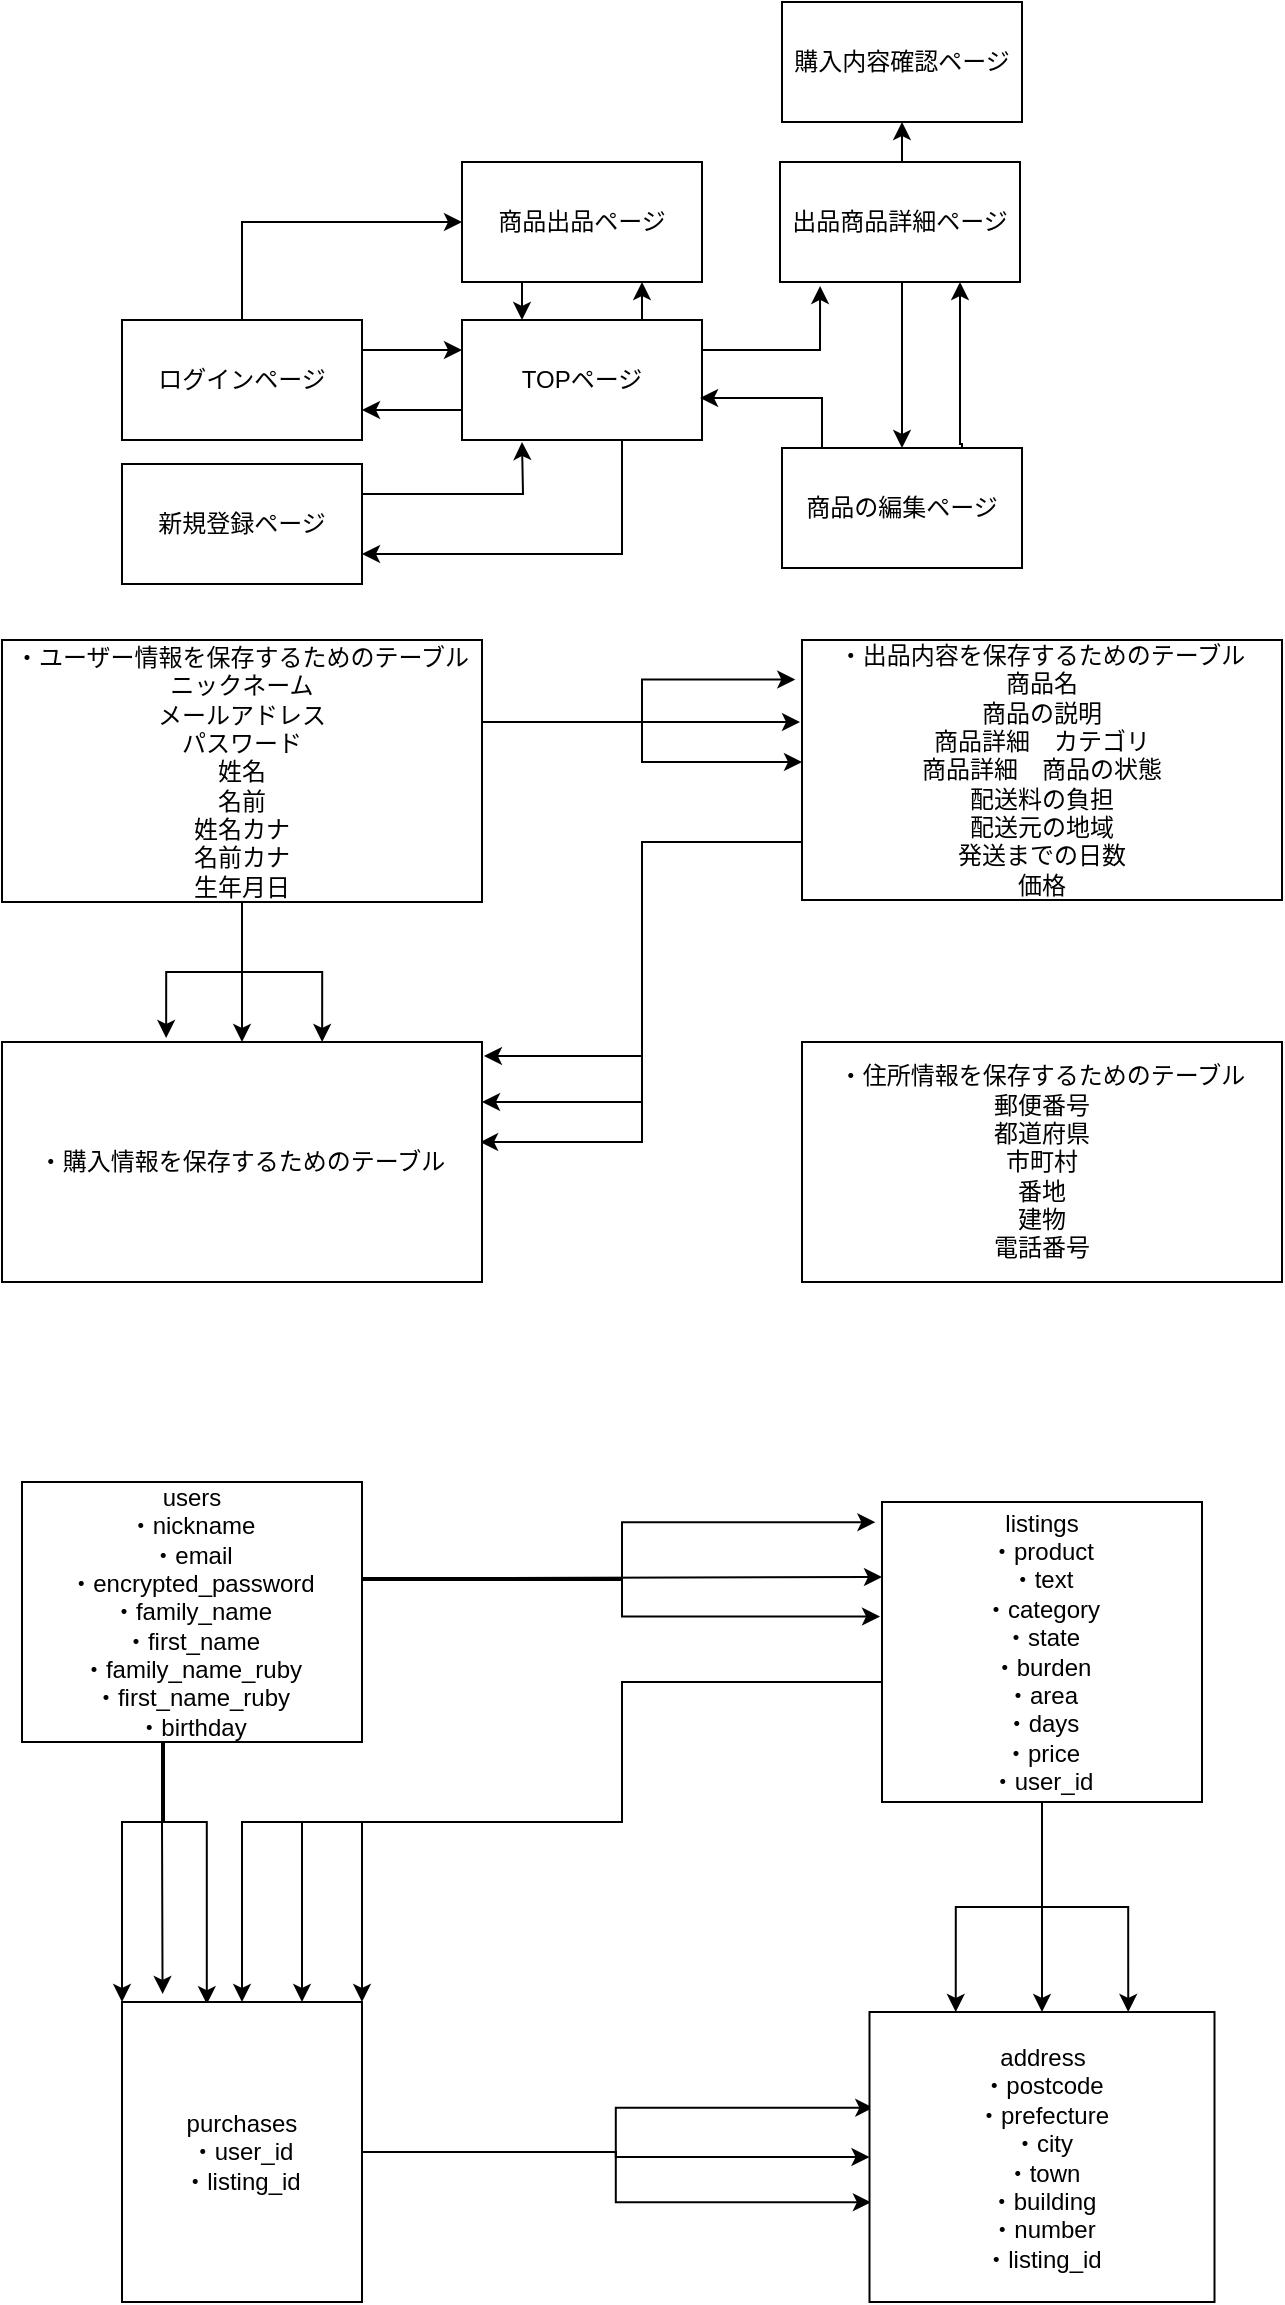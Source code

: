 <mxfile version="13.10.0" type="embed">
    <diagram id="2vZLl4gNxZCsI1w-cQxB" name="ページ1">
        <mxGraphModel dx="781" dy="684" grid="1" gridSize="10" guides="1" tooltips="1" connect="1" arrows="1" fold="1" page="1" pageScale="1" pageWidth="827" pageHeight="1169" math="0" shadow="0">
            <root>
                <mxCell id="0"/>
                <mxCell id="1" parent="0"/>
                <mxCell id="35" style="edgeStyle=orthogonalEdgeStyle;rounded=0;orthogonalLoop=1;jettySize=auto;html=1;exitX=0;exitY=0.75;exitDx=0;exitDy=0;entryX=1;entryY=0.75;entryDx=0;entryDy=0;" parent="1" source="5" target="8" edge="1">
                    <mxGeometry relative="1" as="geometry"/>
                </mxCell>
                <mxCell id="36" style="edgeStyle=orthogonalEdgeStyle;rounded=0;orthogonalLoop=1;jettySize=auto;html=1;exitX=0.75;exitY=0;exitDx=0;exitDy=0;entryX=0.75;entryY=1;entryDx=0;entryDy=0;" parent="1" source="5" target="9" edge="1">
                    <mxGeometry relative="1" as="geometry"/>
                </mxCell>
                <mxCell id="53" style="edgeStyle=orthogonalEdgeStyle;rounded=0;orthogonalLoop=1;jettySize=auto;html=1;exitX=0.75;exitY=1;exitDx=0;exitDy=0;entryX=1;entryY=0.75;entryDx=0;entryDy=0;" parent="1" source="5" target="7" edge="1">
                    <mxGeometry relative="1" as="geometry">
                        <Array as="points">
                            <mxPoint x="350" y="219"/>
                            <mxPoint x="350" y="276"/>
                        </Array>
                    </mxGeometry>
                </mxCell>
                <mxCell id="54" style="edgeStyle=orthogonalEdgeStyle;rounded=0;orthogonalLoop=1;jettySize=auto;html=1;exitX=1;exitY=0.25;exitDx=0;exitDy=0;entryX=0.167;entryY=1.033;entryDx=0;entryDy=0;entryPerimeter=0;" parent="1" source="5" target="11" edge="1">
                    <mxGeometry relative="1" as="geometry"/>
                </mxCell>
                <mxCell id="5" value="TOPページ" style="rounded=0;whiteSpace=wrap;html=1;" parent="1" vertex="1">
                    <mxGeometry x="270" y="159" width="120" height="60" as="geometry"/>
                </mxCell>
                <mxCell id="52" style="edgeStyle=orthogonalEdgeStyle;rounded=0;orthogonalLoop=1;jettySize=auto;html=1;exitX=1;exitY=0.25;exitDx=0;exitDy=0;" parent="1" source="7" edge="1">
                    <mxGeometry relative="1" as="geometry">
                        <mxPoint x="300" y="220" as="targetPoint"/>
                    </mxGeometry>
                </mxCell>
                <mxCell id="7" value="新規登録ページ" style="rounded=0;whiteSpace=wrap;html=1;" parent="1" vertex="1">
                    <mxGeometry x="100" y="231" width="120" height="60" as="geometry"/>
                </mxCell>
                <mxCell id="17" style="edgeStyle=orthogonalEdgeStyle;rounded=0;orthogonalLoop=1;jettySize=auto;html=1;exitX=0.5;exitY=0;exitDx=0;exitDy=0;entryX=0;entryY=0.5;entryDx=0;entryDy=0;" parent="1" source="8" target="9" edge="1">
                    <mxGeometry relative="1" as="geometry"/>
                </mxCell>
                <mxCell id="21" style="edgeStyle=orthogonalEdgeStyle;rounded=0;orthogonalLoop=1;jettySize=auto;html=1;exitX=1;exitY=0.25;exitDx=0;exitDy=0;entryX=0;entryY=0.25;entryDx=0;entryDy=0;" parent="1" source="8" target="5" edge="1">
                    <mxGeometry relative="1" as="geometry"/>
                </mxCell>
                <mxCell id="8" value="ログインページ" style="whiteSpace=wrap;html=1;" parent="1" vertex="1">
                    <mxGeometry x="100" y="159" width="120" height="60" as="geometry"/>
                </mxCell>
                <mxCell id="20" style="edgeStyle=orthogonalEdgeStyle;rounded=0;orthogonalLoop=1;jettySize=auto;html=1;exitX=0.25;exitY=1;exitDx=0;exitDy=0;entryX=0.25;entryY=0;entryDx=0;entryDy=0;" parent="1" source="9" target="5" edge="1">
                    <mxGeometry relative="1" as="geometry"/>
                </mxCell>
                <mxCell id="9" value="商品出品ページ" style="whiteSpace=wrap;html=1;" parent="1" vertex="1">
                    <mxGeometry x="270" y="80" width="120" height="60" as="geometry"/>
                </mxCell>
                <mxCell id="28" style="edgeStyle=orthogonalEdgeStyle;rounded=0;orthogonalLoop=1;jettySize=auto;html=1;exitX=0.5;exitY=0;exitDx=0;exitDy=0;entryX=0.5;entryY=1;entryDx=0;entryDy=0;" parent="1" source="11" target="12" edge="1">
                    <mxGeometry relative="1" as="geometry"/>
                </mxCell>
                <mxCell id="30" style="edgeStyle=orthogonalEdgeStyle;rounded=0;orthogonalLoop=1;jettySize=auto;html=1;exitX=0.5;exitY=1;exitDx=0;exitDy=0;entryX=0.5;entryY=0;entryDx=0;entryDy=0;" parent="1" source="11" target="13" edge="1">
                    <mxGeometry relative="1" as="geometry">
                        <Array as="points">
                            <mxPoint x="490" y="160"/>
                            <mxPoint x="490" y="270"/>
                        </Array>
                    </mxGeometry>
                </mxCell>
                <mxCell id="11" value="出品商品詳細ページ" style="whiteSpace=wrap;html=1;" parent="1" vertex="1">
                    <mxGeometry x="429" y="80" width="120" height="60" as="geometry"/>
                </mxCell>
                <mxCell id="12" value="購入内容確認ページ" style="whiteSpace=wrap;html=1;" parent="1" vertex="1">
                    <mxGeometry x="430" width="120" height="60" as="geometry"/>
                </mxCell>
                <mxCell id="37" style="edgeStyle=orthogonalEdgeStyle;rounded=0;orthogonalLoop=1;jettySize=auto;html=1;exitX=0.75;exitY=0;exitDx=0;exitDy=0;entryX=0.75;entryY=1;entryDx=0;entryDy=0;" parent="1" source="13" target="11" edge="1">
                    <mxGeometry relative="1" as="geometry">
                        <Array as="points">
                            <mxPoint x="519" y="221"/>
                        </Array>
                    </mxGeometry>
                </mxCell>
                <mxCell id="55" style="edgeStyle=orthogonalEdgeStyle;rounded=0;orthogonalLoop=1;jettySize=auto;html=1;exitX=0.25;exitY=0;exitDx=0;exitDy=0;entryX=0.992;entryY=0.65;entryDx=0;entryDy=0;entryPerimeter=0;" parent="1" source="13" target="5" edge="1">
                    <mxGeometry relative="1" as="geometry">
                        <Array as="points">
                            <mxPoint x="450" y="223"/>
                            <mxPoint x="450" y="198"/>
                        </Array>
                    </mxGeometry>
                </mxCell>
                <mxCell id="13" value="商品の編集ページ" style="whiteSpace=wrap;html=1;" parent="1" vertex="1">
                    <mxGeometry x="430" y="223" width="120" height="60" as="geometry"/>
                </mxCell>
                <mxCell id="100" style="edgeStyle=orthogonalEdgeStyle;rounded=0;orthogonalLoop=1;jettySize=auto;html=1;" parent="1" source="38" edge="1">
                    <mxGeometry relative="1" as="geometry">
                        <mxPoint x="439" y="360" as="targetPoint"/>
                        <Array as="points">
                            <mxPoint x="439" y="360"/>
                        </Array>
                    </mxGeometry>
                </mxCell>
                <mxCell id="101" style="edgeStyle=orthogonalEdgeStyle;rounded=0;orthogonalLoop=1;jettySize=auto;html=1;entryX=-0.014;entryY=0.152;entryDx=0;entryDy=0;entryPerimeter=0;" parent="1" source="38" target="39" edge="1">
                    <mxGeometry relative="1" as="geometry">
                        <Array as="points">
                            <mxPoint x="360" y="360"/>
                            <mxPoint x="360" y="339"/>
                        </Array>
                        <mxPoint x="450" y="338" as="targetPoint"/>
                    </mxGeometry>
                </mxCell>
                <mxCell id="102" style="edgeStyle=orthogonalEdgeStyle;rounded=0;orthogonalLoop=1;jettySize=auto;html=1;" parent="1" source="38" target="39" edge="1">
                    <mxGeometry relative="1" as="geometry">
                        <mxPoint x="430" y="380" as="targetPoint"/>
                        <Array as="points">
                            <mxPoint x="360" y="360"/>
                            <mxPoint x="360" y="380"/>
                        </Array>
                    </mxGeometry>
                </mxCell>
                <mxCell id="103" style="edgeStyle=orthogonalEdgeStyle;rounded=0;orthogonalLoop=1;jettySize=auto;html=1;entryX=0.5;entryY=0;entryDx=0;entryDy=0;" parent="1" source="38" target="45" edge="1">
                    <mxGeometry relative="1" as="geometry"/>
                </mxCell>
                <mxCell id="104" style="edgeStyle=orthogonalEdgeStyle;rounded=0;orthogonalLoop=1;jettySize=auto;html=1;entryX=0.667;entryY=0;entryDx=0;entryDy=0;entryPerimeter=0;" parent="1" source="38" target="45" edge="1">
                    <mxGeometry relative="1" as="geometry">
                        <mxPoint x="200" y="515" as="targetPoint"/>
                    </mxGeometry>
                </mxCell>
                <mxCell id="105" style="edgeStyle=orthogonalEdgeStyle;rounded=0;orthogonalLoop=1;jettySize=auto;html=1;entryX=0.342;entryY=-0.017;entryDx=0;entryDy=0;entryPerimeter=0;" parent="1" source="38" target="45" edge="1">
                    <mxGeometry relative="1" as="geometry"/>
                </mxCell>
                <mxCell id="38" value="・ユーザー情報を保存するためのテーブル&lt;br&gt;ニックネーム&lt;br&gt;メールアドレス&lt;br&gt;パスワード&lt;br&gt;姓名&lt;br&gt;名前&lt;br&gt;姓名カナ&lt;br&gt;名前カナ&lt;br&gt;生年月日" style="whiteSpace=wrap;html=1;" parent="1" vertex="1">
                    <mxGeometry x="40" y="319" width="240" height="131" as="geometry"/>
                </mxCell>
                <mxCell id="107" style="edgeStyle=orthogonalEdgeStyle;rounded=0;orthogonalLoop=1;jettySize=auto;html=1;entryX=1;entryY=0.25;entryDx=0;entryDy=0;" parent="1" source="39" target="45" edge="1">
                    <mxGeometry relative="1" as="geometry">
                        <Array as="points">
                            <mxPoint x="360" y="420"/>
                            <mxPoint x="360" y="550"/>
                        </Array>
                    </mxGeometry>
                </mxCell>
                <mxCell id="108" style="edgeStyle=orthogonalEdgeStyle;rounded=0;orthogonalLoop=1;jettySize=auto;html=1;entryX=1.004;entryY=0.058;entryDx=0;entryDy=0;entryPerimeter=0;" parent="1" source="39" target="45" edge="1">
                    <mxGeometry relative="1" as="geometry">
                        <Array as="points">
                            <mxPoint x="360" y="420"/>
                            <mxPoint x="360" y="527"/>
                        </Array>
                    </mxGeometry>
                </mxCell>
                <mxCell id="109" style="edgeStyle=orthogonalEdgeStyle;rounded=0;orthogonalLoop=1;jettySize=auto;html=1;entryX=0.996;entryY=0.417;entryDx=0;entryDy=0;entryPerimeter=0;" parent="1" source="39" target="45" edge="1">
                    <mxGeometry relative="1" as="geometry">
                        <Array as="points">
                            <mxPoint x="360" y="420"/>
                            <mxPoint x="360" y="570"/>
                        </Array>
                    </mxGeometry>
                </mxCell>
                <mxCell id="39" value="・出品内容を保存するためのテーブル&lt;br&gt;商品名&lt;br&gt;商品の説明&lt;br&gt;商品詳細　カテゴリ&lt;br&gt;商品詳細　商品の状態&lt;br&gt;配送料の負担&lt;br&gt;配送元の地域&lt;br&gt;発送までの日数&lt;br&gt;価格" style="whiteSpace=wrap;html=1;" parent="1" vertex="1">
                    <mxGeometry x="440" y="319" width="240" height="130" as="geometry"/>
                </mxCell>
                <mxCell id="45" value="・購入情報を保存するためのテーブル" style="whiteSpace=wrap;html=1;" parent="1" vertex="1">
                    <mxGeometry x="40" y="520" width="240" height="120" as="geometry"/>
                </mxCell>
                <mxCell id="136" style="edgeStyle=orthogonalEdgeStyle;rounded=0;orthogonalLoop=1;jettySize=auto;html=1;entryX=-0.03;entryY=0.074;entryDx=0;entryDy=0;entryPerimeter=0;" edge="1" parent="1">
                    <mxGeometry relative="1" as="geometry">
                        <mxPoint x="220" y="789" as="sourcePoint"/>
                        <mxPoint x="476.7" y="760.1" as="targetPoint"/>
                        <Array as="points">
                            <mxPoint x="350" y="789"/>
                            <mxPoint x="350" y="760"/>
                        </Array>
                    </mxGeometry>
                </mxCell>
                <mxCell id="137" style="edgeStyle=orthogonalEdgeStyle;rounded=0;orthogonalLoop=1;jettySize=auto;html=1;entryX=0;entryY=0.25;entryDx=0;entryDy=0;" edge="1" parent="1" source="49" target="50">
                    <mxGeometry relative="1" as="geometry">
                        <Array as="points">
                            <mxPoint x="290" y="788"/>
                            <mxPoint x="290" y="788"/>
                        </Array>
                    </mxGeometry>
                </mxCell>
                <mxCell id="138" style="edgeStyle=orthogonalEdgeStyle;rounded=0;orthogonalLoop=1;jettySize=auto;html=1;entryX=-0.009;entryY=0.395;entryDx=0;entryDy=0;entryPerimeter=0;" edge="1" parent="1">
                    <mxGeometry relative="1" as="geometry">
                        <mxPoint x="220" y="788" as="sourcePoint"/>
                        <mxPoint x="479.01" y="807.25" as="targetPoint"/>
                        <Array as="points">
                            <mxPoint x="350" y="788"/>
                            <mxPoint x="350" y="807"/>
                        </Array>
                    </mxGeometry>
                </mxCell>
                <mxCell id="139" style="edgeStyle=orthogonalEdgeStyle;rounded=0;orthogonalLoop=1;jettySize=auto;html=1;entryX=0;entryY=0;entryDx=0;entryDy=0;" edge="1" parent="1" source="49" target="51">
                    <mxGeometry relative="1" as="geometry">
                        <Array as="points">
                            <mxPoint x="120" y="910"/>
                            <mxPoint x="100" y="910"/>
                        </Array>
                    </mxGeometry>
                </mxCell>
                <mxCell id="141" style="edgeStyle=orthogonalEdgeStyle;rounded=0;orthogonalLoop=1;jettySize=auto;html=1;entryX=0.345;entryY=0.012;entryDx=0;entryDy=0;entryPerimeter=0;" edge="1" parent="1">
                    <mxGeometry relative="1" as="geometry">
                        <mxPoint x="121" y="870" as="sourcePoint"/>
                        <mxPoint x="142.4" y="1001.08" as="targetPoint"/>
                        <Array as="points">
                            <mxPoint x="121" y="910"/>
                            <mxPoint x="142" y="910"/>
                        </Array>
                    </mxGeometry>
                </mxCell>
                <mxCell id="142" style="edgeStyle=orthogonalEdgeStyle;rounded=0;orthogonalLoop=1;jettySize=auto;html=1;entryX=0.169;entryY=-0.027;entryDx=0;entryDy=0;entryPerimeter=0;" edge="1" parent="1" source="49" target="51">
                    <mxGeometry relative="1" as="geometry">
                        <Array as="points">
                            <mxPoint x="120" y="910"/>
                            <mxPoint x="120" y="910"/>
                        </Array>
                    </mxGeometry>
                </mxCell>
                <mxCell id="49" value="users&lt;br&gt;・nickname&lt;br&gt;・email&lt;br&gt;・encrypted_password&lt;br&gt;・family_name&lt;br&gt;・first_name&lt;br&gt;・family_name_ruby&lt;br&gt;・first_name_ruby&lt;br&gt;・birthday" style="whiteSpace=wrap;html=1;" parent="1" vertex="1">
                    <mxGeometry x="50" y="740" width="170" height="130" as="geometry"/>
                </mxCell>
                <mxCell id="143" style="edgeStyle=orthogonalEdgeStyle;rounded=0;orthogonalLoop=1;jettySize=auto;html=1;entryX=0.5;entryY=0;entryDx=0;entryDy=0;" edge="1" parent="1" source="50" target="51">
                    <mxGeometry relative="1" as="geometry">
                        <Array as="points">
                            <mxPoint x="350" y="840"/>
                            <mxPoint x="350" y="910"/>
                            <mxPoint x="160" y="910"/>
                        </Array>
                    </mxGeometry>
                </mxCell>
                <mxCell id="144" style="edgeStyle=orthogonalEdgeStyle;rounded=0;orthogonalLoop=1;jettySize=auto;html=1;entryX=0.75;entryY=0;entryDx=0;entryDy=0;" edge="1" parent="1" source="50" target="51">
                    <mxGeometry relative="1" as="geometry">
                        <Array as="points">
                            <mxPoint x="350" y="840"/>
                            <mxPoint x="350" y="910"/>
                            <mxPoint x="190" y="910"/>
                        </Array>
                    </mxGeometry>
                </mxCell>
                <mxCell id="145" style="edgeStyle=orthogonalEdgeStyle;rounded=0;orthogonalLoop=1;jettySize=auto;html=1;entryX=1;entryY=0;entryDx=0;entryDy=0;" edge="1" parent="1" source="50" target="51">
                    <mxGeometry relative="1" as="geometry">
                        <Array as="points">
                            <mxPoint x="350" y="840"/>
                            <mxPoint x="350" y="910"/>
                            <mxPoint x="220" y="910"/>
                        </Array>
                    </mxGeometry>
                </mxCell>
                <mxCell id="185" style="edgeStyle=orthogonalEdgeStyle;rounded=0;orthogonalLoop=1;jettySize=auto;html=1;entryX=0.5;entryY=0;entryDx=0;entryDy=0;" edge="1" parent="1" source="50" target="86">
                    <mxGeometry relative="1" as="geometry"/>
                </mxCell>
                <mxCell id="186" style="edgeStyle=orthogonalEdgeStyle;rounded=0;orthogonalLoop=1;jettySize=auto;html=1;entryX=0.75;entryY=0;entryDx=0;entryDy=0;" edge="1" parent="1" source="50" target="86">
                    <mxGeometry relative="1" as="geometry"/>
                </mxCell>
                <mxCell id="187" style="edgeStyle=orthogonalEdgeStyle;rounded=0;orthogonalLoop=1;jettySize=auto;html=1;entryX=0.25;entryY=0;entryDx=0;entryDy=0;" edge="1" parent="1" source="50" target="86">
                    <mxGeometry relative="1" as="geometry"/>
                </mxCell>
                <mxCell id="50" value="listings&lt;br&gt;・product&lt;br&gt;・text&lt;br&gt;・category&lt;br&gt;・state&lt;br&gt;・burden&lt;br&gt;・area&lt;br&gt;・days&lt;br&gt;・price&lt;br&gt;・user_id" style="whiteSpace=wrap;html=1;" parent="1" vertex="1">
                    <mxGeometry x="480" y="750" width="160" height="150" as="geometry"/>
                </mxCell>
                <mxCell id="175" style="edgeStyle=orthogonalEdgeStyle;rounded=0;orthogonalLoop=1;jettySize=auto;html=1;exitX=1;exitY=0.5;exitDx=0;exitDy=0;entryX=0;entryY=0.5;entryDx=0;entryDy=0;" edge="1" parent="1" source="51" target="86">
                    <mxGeometry relative="1" as="geometry"/>
                </mxCell>
                <mxCell id="176" style="edgeStyle=orthogonalEdgeStyle;rounded=0;orthogonalLoop=1;jettySize=auto;html=1;entryX=0.011;entryY=0.33;entryDx=0;entryDy=0;entryPerimeter=0;" edge="1" parent="1" source="51" target="86">
                    <mxGeometry relative="1" as="geometry"/>
                </mxCell>
                <mxCell id="177" style="edgeStyle=orthogonalEdgeStyle;rounded=0;orthogonalLoop=1;jettySize=auto;html=1;entryX=0.004;entryY=0.656;entryDx=0;entryDy=0;entryPerimeter=0;" edge="1" parent="1" source="51" target="86">
                    <mxGeometry relative="1" as="geometry"/>
                </mxCell>
                <mxCell id="51" value="purchases&lt;br&gt;・user_id&lt;br&gt;・listing_id" style="whiteSpace=wrap;html=1;" parent="1" vertex="1">
                    <mxGeometry x="100" y="1000" width="120" height="150" as="geometry"/>
                </mxCell>
                <mxCell id="86" value="address&lt;br&gt;・postcode&lt;br&gt;・prefecture&lt;br&gt;・city&lt;br&gt;・town&lt;br&gt;・building&lt;br&gt;・number&lt;br&gt;・listing_id" style="whiteSpace=wrap;html=1;" parent="1" vertex="1">
                    <mxGeometry x="473.75" y="1005" width="172.5" height="145" as="geometry"/>
                </mxCell>
                <mxCell id="91" value="・住所情報を保存するためのテーブル&lt;br&gt;郵便番号&lt;br&gt;都道府県&lt;br&gt;市町村&lt;br&gt;番地&lt;br&gt;建物&lt;br&gt;電話番号" style="whiteSpace=wrap;html=1;" parent="1" vertex="1">
                    <mxGeometry x="440" y="520" width="240" height="120" as="geometry"/>
                </mxCell>
            </root>
        </mxGraphModel>
    </diagram>
</mxfile>